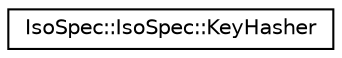 digraph "Graphical Class Hierarchy"
{
  edge [fontname="Helvetica",fontsize="10",labelfontname="Helvetica",labelfontsize="10"];
  node [fontname="Helvetica",fontsize="10",shape=record];
  rankdir="LR";
  Node0 [label="IsoSpec::IsoSpec::KeyHasher",height=0.2,width=0.4,color="black", fillcolor="white", style="filled",URL="$class_iso_spec_1_1_iso_spec_1_1_key_hasher.html"];
}
